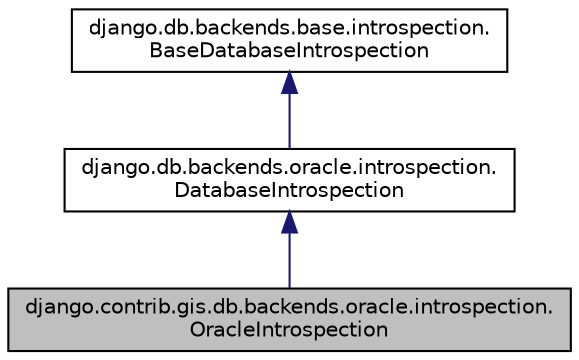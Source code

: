 digraph "django.contrib.gis.db.backends.oracle.introspection.OracleIntrospection"
{
 // LATEX_PDF_SIZE
  edge [fontname="Helvetica",fontsize="10",labelfontname="Helvetica",labelfontsize="10"];
  node [fontname="Helvetica",fontsize="10",shape=record];
  Node1 [label="django.contrib.gis.db.backends.oracle.introspection.\lOracleIntrospection",height=0.2,width=0.4,color="black", fillcolor="grey75", style="filled", fontcolor="black",tooltip=" "];
  Node2 -> Node1 [dir="back",color="midnightblue",fontsize="10",style="solid",fontname="Helvetica"];
  Node2 [label="django.db.backends.oracle.introspection.\lDatabaseIntrospection",height=0.2,width=0.4,color="black", fillcolor="white", style="filled",URL="$de/d1a/classdjango_1_1db_1_1backends_1_1oracle_1_1introspection_1_1_database_introspection.html",tooltip=" "];
  Node3 -> Node2 [dir="back",color="midnightblue",fontsize="10",style="solid",fontname="Helvetica"];
  Node3 [label="django.db.backends.base.introspection.\lBaseDatabaseIntrospection",height=0.2,width=0.4,color="black", fillcolor="white", style="filled",URL="$d3/dd2/classdjango_1_1db_1_1backends_1_1base_1_1introspection_1_1_base_database_introspection.html",tooltip=" "];
}
